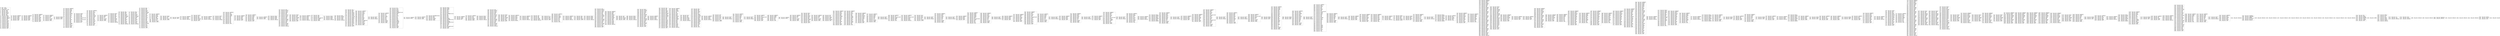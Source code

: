digraph "graph.cfg.gv" {
	subgraph global {
		node [fontname=Courier fontsize=30.0 rank=same shape=box]
		block_0 [label="0: %00 = #0x1\l2: %01 = #0x40\l4: MSTORE(%01, %00)\l5: [NO_SSA] DUP1\l6: [NO_SSA] PUSH1\l8: [NO_SSA] DUP2\l9: [NO_SSA] MSTORE\la: [NO_SSA] PUSH1\lc: [NO_SSA] ADD\ld: [NO_SSA] PUSH2\l10: [NO_SSA] PUSH1\l12: [NO_SSA] SWAP2\l13: [NO_SSA] CODECOPY\l14: [NO_SSA] SWAP1\l15: [NO_SSA] POP\l16: [NO_SSA] PUSH1\l18: [NO_SSA] PUSH1\l1a: [NO_SSA] DUP5\l1b: [NO_SSA] MLOAD\l1c: [NO_SSA] PUSH1\l1e: [NO_SSA] PUSH2\l21: [NO_SSA] SWAP2\l22: [NO_SSA] SWAP1\l23: [NO_SSA] PUSH2\l26: [NO_SSA] JUMP\l"]
		block_27 [label="27: [NO_SSA] JUMPDEST\l28: [NO_SSA] PUSH2\l2b: [NO_SSA] SWAP2\l2c: [NO_SSA] SWAP1\l2d: [NO_SSA] PUSH2\l30: [NO_SSA] JUMP\l"]
		block_31 [label="31: [NO_SSA] JUMPDEST\l32: [NO_SSA] PUSH2\l35: [NO_SSA] SWAP1\l36: [NO_SSA] PUSH1\l38: [NO_SSA] PUSH2\l3b: [NO_SSA] JUMP\l"]
		block_3c [label="3c: [NO_SSA] JUMPDEST\l3d: [NO_SSA] SWAP1\l3e: [NO_SSA] POP\l3f: [NO_SSA] PUSH1\l41: [NO_SSA] PUSH2\l44: [NO_SSA] DUP3\l45: [NO_SSA] PUSH1\l47: [NO_SSA] PUSH2\l4a: [NO_SSA] JUMP\l"]
		block_4b [label="4b: [NO_SSA] JUMPDEST\l4c: [NO_SSA] PUSH8\l55: [NO_SSA] DUP2\l56: [NO_SSA] GT\l57: [NO_SSA] ISZERO\l58: [NO_SSA] PUSH2\l5b: [NO_SSA] JUMPI\l"]
		block_5c [label="5c: [NO_SSA] PUSH2\l5f: [NO_SSA] PUSH2\l62: [NO_SSA] JUMP\l"]
		block_63 [label="63: [NO_SSA] JUMPDEST\l64: [NO_SSA] PUSH1\l66: [NO_SSA] MLOAD\l67: [NO_SSA] SWAP1\l68: [NO_SSA] DUP1\l69: [NO_SSA] DUP3\l6a: [NO_SSA] MSTORE\l6b: [NO_SSA] DUP1\l6c: [NO_SSA] PUSH1\l6e: [NO_SSA] ADD\l6f: [NO_SSA] PUSH1\l71: [NO_SSA] NOT\l72: [NO_SSA] AND\l73: [NO_SSA] PUSH1\l75: [NO_SSA] ADD\l76: [NO_SSA] DUP3\l77: [NO_SSA] ADD\l78: [NO_SSA] PUSH1\l7a: [NO_SSA] MSTORE\l7b: [NO_SSA] DUP1\l7c: [NO_SSA] ISZERO\l7d: [NO_SSA] PUSH2\l80: [NO_SSA] JUMPI\l"]
		block_81 [label="81: [NO_SSA] PUSH1\l83: [NO_SSA] DUP3\l84: [NO_SSA] ADD\l85: [NO_SSA] DUP2\l86: [NO_SSA] DUP1\l87: [NO_SSA] CALLDATASIZE\l88: [NO_SSA] DUP4\l89: [NO_SSA] CALLDATACOPY\l8a: [NO_SSA] ADD\l8b: [NO_SSA] SWAP1\l8c: [NO_SSA] POP\l"]
		block_8d [label="8d: [NO_SSA] JUMPDEST\l8e: [NO_SSA] POP\l8f: [NO_SSA] SWAP1\l90: [NO_SSA] POP\l91: [NO_SSA] DUP2\l92: [NO_SSA] DUP2\l93: [NO_SSA] MSTORE\l94: [NO_SSA] PUSH1\l96: [NO_SSA] DUP4\l97: [NO_SSA] ADD\l98: [NO_SSA] DUP6\l99: [NO_SSA] DUP7\l9a: [NO_SSA] MLOAD\l9b: [NO_SSA] DUP2\l9c: [NO_SSA] ADD\l9d: [NO_SSA] PUSH1\l9f: [NO_SSA] DUP5\la0: [NO_SSA] ADD\l"]
		block_a1 [label="a1: [NO_SSA] JUMPDEST\la2: [NO_SSA] DUP2\la3: [NO_SSA] DUP4\la4: [NO_SSA] LT\la5: [NO_SSA] ISZERO\la6: [NO_SSA] PUSH2\la9: [NO_SSA] JUMPI\l"]
		block_aa [label="aa: [NO_SSA] PUSH1\lac: [NO_SSA] DUP4\lad: [NO_SSA] ADD\lae: [NO_SSA] SWAP3\laf: [NO_SSA] POP\lb0: [NO_SSA] DUP3\lb1: [NO_SSA] MLOAD\lb2: [NO_SSA] PUSH1\lb4: [NO_SSA] DUP2\lb5: [NO_SSA] PUSH1\lb7: [NO_SSA] INVALID\l"]
		block_b8 [label="b8: [NO_SSA] AND\lb9: [NO_SSA] DUP6\lba: [NO_SSA] ADD\lbb: [NO_SSA] MLOAD\lbc: [NO_SSA] DUP3\lbd: [NO_SSA] MSTORE8\lbe: [NO_SSA] PUSH1\lc0: [NO_SSA] DUP3\lc1: [NO_SSA] ADD\lc2: [NO_SSA] SWAP2\lc3: [NO_SSA] POP\lc4: [NO_SSA] PUSH1\lc6: [NO_SSA] DUP2\lc7: [NO_SSA] PUSH1\lc9: [NO_SSA] INVALID\l"]
		block_ca [label="ca: [NO_SSA] AND\lcb: [NO_SSA] DUP6\lcc: [NO_SSA] ADD\lcd: [NO_SSA] MLOAD\lce: [NO_SSA] DUP3\lcf: [NO_SSA] MSTORE8\ld0: [NO_SSA] PUSH1\ld2: [NO_SSA] DUP3\ld3: [NO_SSA] ADD\ld4: [NO_SSA] SWAP2\ld5: [NO_SSA] POP\ld6: [NO_SSA] PUSH1\ld8: [NO_SSA] DUP2\ld9: [NO_SSA] PUSH1\ldb: [NO_SSA] INVALID\l"]
		block_dc [label="dc: [NO_SSA] AND\ldd: [NO_SSA] DUP6\lde: [NO_SSA] ADD\ldf: [NO_SSA] MLOAD\le0: [NO_SSA] DUP3\le1: [NO_SSA] MSTORE8\le2: [NO_SSA] PUSH1\le4: [NO_SSA] DUP3\le5: [NO_SSA] ADD\le6: [NO_SSA] SWAP2\le7: [NO_SSA] POP\le8: [NO_SSA] PUSH1\lea: [NO_SSA] DUP2\leb: [NO_SSA] AND\lec: [NO_SSA] DUP6\led: [NO_SSA] ADD\lee: [NO_SSA] MLOAD\lef: [NO_SSA] DUP3\lf0: [NO_SSA] MSTORE8\lf1: [NO_SSA] POP\lf2: [NO_SSA] PUSH1\lf4: [NO_SSA] ADD\lf5: [NO_SSA] PUSH2\lf8: [NO_SSA] JUMP\l"]
		block_f9 [label="f9: [NO_SSA] JUMPDEST\lfa: [NO_SSA] PUSH1\lfc: [NO_SSA] DUP10\lfd: [NO_SSA] MLOAD\lfe: [NO_SSA] MOD\lff: [NO_SSA] PUSH1\l101: [NO_SSA] DUP2\l102: [NO_SSA] EQ\l103: [NO_SSA] PUSH2\l106: [NO_SSA] JUMPI\l"]
		block_107 [label="107: [NO_SSA] PUSH1\l109: [NO_SSA] DUP2\l10a: [NO_SSA] EQ\l10b: [NO_SSA] PUSH2\l10e: [NO_SSA] JUMPI\l"]
		block_10f [label="10f: [NO_SSA] PUSH2\l112: [NO_SSA] JUMP\l"]
		block_113 [label="113: [NO_SSA] JUMPDEST\l114: [NO_SSA] PUSH2\l117: [NO_SSA] PUSH1\l119: [NO_SSA] INVALID\l"]
		block_11a [label="11a: [NO_SSA] PUSH1\l11c: [NO_SSA] NOT\l11d: [NO_SSA] DUP4\l11e: [NO_SSA] ADD\l11f: [NO_SSA] MSTORE\l120: [NO_SSA] PUSH2\l123: [NO_SSA] JUMP\l"]
		block_124 [label="124: [NO_SSA] JUMPDEST\l125: [NO_SSA] PUSH1\l127: [NO_SSA] PUSH1\l129: [NO_SSA] INVALID\l"]
		block_12a [label="12a: [NO_SSA] PUSH1\l12c: [NO_SSA] NOT\l12d: [NO_SSA] DUP4\l12e: [NO_SSA] ADD\l12f: [NO_SSA] MSTORE\l"]
		block_130 [label="130: [NO_SSA] JUMPDEST\l131: [NO_SSA] POP\l132: [NO_SSA] SWAP4\l133: [NO_SSA] SWAP9\l134: [NO_SSA] SWAP8\l135: [NO_SSA] POP\l136: [NO_SSA] POP\l137: [NO_SSA] POP\l138: [NO_SSA] POP\l139: [NO_SSA] POP\l13a: [NO_SSA] POP\l13b: [NO_SSA] POP\l13c: [NO_SSA] POP\l13d: [NO_SSA] JUMP\l"]
		block_13e [label="13e: [NO_SSA] JUMPDEST\l13f: [NO_SSA] PUSH2\l142: [NO_SSA] DUP4\l143: [NO_SSA] DUP4\l144: [NO_SSA] PUSH2\l147: [NO_SSA] JUMP\l"]
		block_148 [label="148: [NO_SSA] JUMPDEST\l149: [NO_SSA] PUSH2\l14c: [NO_SSA] PUSH1\l14e: [NO_SSA] DUP5\l14f: [NO_SSA] DUP5\l150: [NO_SSA] DUP5\l151: [NO_SSA] PUSH2\l154: [NO_SSA] JUMP\l"]
		block_155 [label="155: [NO_SSA] JUMPDEST\l156: [NO_SSA] PUSH2\l159: [NO_SSA] JUMPI\l"]
		block_15a [label="15a: [NO_SSA] PUSH1\l15c: [NO_SSA] MLOAD\l15d: [NO_SSA] PUSH3\l161: [NO_SSA] PUSH1\l163: [NO_SSA] INVALID\l"]
		block_164 [label="164: [NO_SSA] DUP2\l165: [NO_SSA] MSTORE\l166: [NO_SSA] PUSH1\l168: [NO_SSA] PUSH1\l16a: [NO_SSA] DUP3\l16b: [NO_SSA] ADD\l16c: [NO_SSA] MSTORE\l16d: [NO_SSA] PUSH1\l16f: [NO_SSA] PUSH1\l171: [NO_SSA] DUP3\l172: [NO_SSA] ADD\l173: [NO_SSA] MSTORE\l174: [NO_SSA] PUSH32\l195: [NO_SSA] PUSH1\l197: [NO_SSA] DUP3\l198: [NO_SSA] ADD\l199: [NO_SSA] MSTORE\l19a: [NO_SSA] PUSH18\l1ad: [NO_SSA] PUSH1\l1af: [NO_SSA] INVALID\l"]
		block_1b0 [label="1b0: [NO_SSA] PUSH1\l1b2: [NO_SSA] DUP3\l1b3: [NO_SSA] ADD\l1b4: [NO_SSA] MSTORE\l1b5: [NO_SSA] PUSH1\l1b7: [NO_SSA] ADD\l1b8: [NO_SSA] PUSH2\l1bb: [NO_SSA] JUMP\l"]
		block_1bc [label="1bc: [NO_SSA] JUMPDEST\l1bd: [NO_SSA] PUSH1\l1bf: [NO_SSA] PUSH1\l1c1: [NO_SSA] PUSH1\l1c3: [NO_SSA] PUSH1\l1c5: [NO_SSA] INVALID\l"]
		block_1c6 [label="1c6: [NO_SSA] SUB\l1c7: [NO_SSA] DUP5\l1c8: [NO_SSA] AND\l1c9: [NO_SSA] EXTCODESIZE\l1ca: [NO_SSA] ISZERO\l1cb: [NO_SSA] PUSH2\l1ce: [NO_SSA] JUMPI\l"]
		block_1cf [label="1cf: [NO_SSA] PUSH1\l1d1: [NO_SSA] MLOAD\l1d2: [NO_SSA] PUSH4\l1d7: [NO_SSA] PUSH1\l1d9: [NO_SSA] INVALID\l"]
		block_1da [label="1da: [NO_SSA] DUP2\l1db: [NO_SSA] MSTORE\l1dc: [NO_SSA] PUSH1\l1de: [NO_SSA] PUSH1\l1e0: [NO_SSA] PUSH1\l1e2: [NO_SSA] INVALID\l"]
		block_1e3 [label="1e3: [NO_SSA] SUB\l1e4: [NO_SSA] DUP6\l1e5: [NO_SSA] AND\l1e6: [NO_SSA] SWAP1\l1e7: [NO_SSA] PUSH4\l1ec: [NO_SSA] SWAP1\l1ed: [NO_SSA] PUSH2\l1f0: [NO_SSA] SWAP1\l1f1: [NO_SSA] CALLER\l1f2: [NO_SSA] SWAP1\l1f3: [NO_SSA] DUP10\l1f4: [NO_SSA] SWAP1\l1f5: [NO_SSA] DUP9\l1f6: [NO_SSA] SWAP1\l1f7: [NO_SSA] DUP9\l1f8: [NO_SSA] SWAP1\l1f9: [NO_SSA] PUSH1\l1fb: [NO_SSA] ADD\l1fc: [NO_SSA] PUSH2\l1ff: [NO_SSA] JUMP\l"]
		block_200 [label="200: [NO_SSA] JUMPDEST\l201: [NO_SSA] PUSH1\l203: [NO_SSA] PUSH1\l205: [NO_SSA] MLOAD\l206: [NO_SSA] DUP1\l207: [NO_SSA] DUP4\l208: [NO_SSA] SUB\l209: [NO_SSA] DUP2\l20a: [NO_SSA] PUSH1\l20c: [NO_SSA] DUP8\l20d: [NO_SSA] DUP1\l20e: [NO_SSA] EXTCODESIZE\l20f: [NO_SSA] ISZERO\l210: [NO_SSA] DUP1\l211: [NO_SSA] ISZERO\l212: [NO_SSA] PUSH2\l215: [NO_SSA] JUMPI\l"]
		block_216 [label="216: [NO_SSA] PUSH1\l218: [NO_SSA] DUP1\l219: [NO_SSA] REVERT\l"]
		block_21a [label="21a: [NO_SSA] JUMPDEST\l21b: [NO_SSA] POP\l21c: [NO_SSA] GAS\l21d: [NO_SSA] CALL\l21e: [NO_SSA] SWAP3\l21f: [NO_SSA] POP\l220: [NO_SSA] POP\l221: [NO_SSA] POP\l222: [NO_SSA] DUP1\l223: [NO_SSA] ISZERO\l224: [NO_SSA] PUSH2\l227: [NO_SSA] JUMPI\l"]
		block_228 [label="228: [NO_SSA] POP\l229: [NO_SSA] PUSH1\l22b: [NO_SSA] DUP1\l22c: [NO_SSA] MLOAD\l22d: [NO_SSA] PUSH1\l22f: [NO_SSA] RETURNDATASIZE\l230: [NO_SSA] SWAP1\l231: [NO_SSA] DUP2\l232: [NO_SSA] ADD\l233: [NO_SSA] PUSH1\l235: [NO_SSA] NOT\l236: [NO_SSA] AND\l237: [NO_SSA] DUP3\l238: [NO_SSA] ADD\l239: [NO_SSA] SWAP1\l23a: [NO_SSA] SWAP3\l23b: [NO_SSA] MSTORE\l23c: [NO_SSA] PUSH2\l23f: [NO_SSA] SWAP2\l240: [NO_SSA] DUP2\l241: [NO_SSA] ADD\l242: [NO_SSA] SWAP1\l243: [NO_SSA] PUSH2\l246: [NO_SSA] JUMP\l"]
		block_247 [label="247: [NO_SSA] JUMPDEST\l248: [NO_SSA] PUSH1\l"]
		block_24a [label="24a: [NO_SSA] JUMPDEST\l24b: [NO_SSA] PUSH2\l24e: [NO_SSA] JUMPI\l"]
		block_24f [label="24f: [NO_SSA] RETURNDATASIZE\l250: [NO_SSA] DUP1\l251: [NO_SSA] DUP1\l252: [NO_SSA] ISZERO\l253: [NO_SSA] PUSH2\l256: [NO_SSA] JUMPI\l"]
		block_257 [label="257: [NO_SSA] PUSH1\l259: [NO_SSA] MLOAD\l25a: [NO_SSA] SWAP2\l25b: [NO_SSA] POP\l25c: [NO_SSA] PUSH1\l25e: [NO_SSA] NOT\l25f: [NO_SSA] PUSH1\l261: [NO_SSA] RETURNDATASIZE\l262: [NO_SSA] ADD\l263: [NO_SSA] AND\l264: [NO_SSA] DUP3\l265: [NO_SSA] ADD\l266: [NO_SSA] PUSH1\l268: [NO_SSA] MSTORE\l269: [NO_SSA] RETURNDATASIZE\l26a: [NO_SSA] DUP3\l26b: [NO_SSA] MSTORE\l26c: [NO_SSA] RETURNDATASIZE\l26d: [NO_SSA] PUSH1\l26f: [NO_SSA] PUSH1\l271: [NO_SSA] DUP5\l272: [NO_SSA] ADD\l273: [NO_SSA] RETURNDATACOPY\l274: [NO_SSA] PUSH2\l277: [NO_SSA] JUMP\l"]
		block_278 [label="278: [NO_SSA] JUMPDEST\l279: [NO_SSA] PUSH1\l27b: [NO_SSA] SWAP2\l27c: [NO_SSA] POP\l"]
		block_27d [label="27d: [NO_SSA] JUMPDEST\l27e: [NO_SSA] POP\l27f: [NO_SSA] DUP1\l280: [NO_SSA] MLOAD\l281: [NO_SSA] PUSH2\l284: [NO_SSA] JUMPI\l"]
		block_285 [label="285: [NO_SSA] PUSH1\l287: [NO_SSA] MLOAD\l288: [NO_SSA] PUSH3\l28c: [NO_SSA] PUSH1\l28e: [NO_SSA] INVALID\l"]
		block_28f [label="28f: [NO_SSA] DUP2\l290: [NO_SSA] MSTORE\l291: [NO_SSA] PUSH1\l293: [NO_SSA] PUSH1\l295: [NO_SSA] DUP3\l296: [NO_SSA] ADD\l297: [NO_SSA] MSTORE\l298: [NO_SSA] PUSH1\l29a: [NO_SSA] PUSH1\l29c: [NO_SSA] DUP3\l29d: [NO_SSA] ADD\l29e: [NO_SSA] MSTORE\l29f: [NO_SSA] PUSH32\l2c0: [NO_SSA] PUSH1\l2c2: [NO_SSA] DUP3\l2c3: [NO_SSA] ADD\l2c4: [NO_SSA] MSTORE\l2c5: [NO_SSA] PUSH18\l2d8: [NO_SSA] PUSH1\l2da: [NO_SSA] INVALID\l"]
		block_2db [label="2db: [NO_SSA] PUSH1\l2dd: [NO_SSA] DUP3\l2de: [NO_SSA] ADD\l2df: [NO_SSA] MSTORE\l2e0: [NO_SSA] PUSH1\l2e2: [NO_SSA] ADD\l2e3: [NO_SSA] PUSH2\l2e6: [NO_SSA] JUMP\l"]
		block_2e7 [label="2e7: [NO_SSA] JUMPDEST\l2e8: [NO_SSA] DUP1\l2e9: [NO_SSA] MLOAD\l2ea: [NO_SSA] DUP2\l2eb: [NO_SSA] PUSH1\l2ed: [NO_SSA] ADD\l2ee: [NO_SSA] REVERT\l"]
		block_2ef [label="2ef: [NO_SSA] JUMPDEST\l2f0: [NO_SSA] PUSH1\l2f2: [NO_SSA] PUSH1\l2f4: [NO_SSA] PUSH1\l2f6: [NO_SSA] INVALID\l"]
		block_2f7 [label="2f7: [NO_SSA] SUB\l2f8: [NO_SSA] NOT\l2f9: [NO_SSA] AND\l2fa: [NO_SSA] PUSH4\l2ff: [NO_SSA] PUSH1\l301: [NO_SSA] INVALID\l"]
		block_302 [label="302: [NO_SSA] EQ\l303: [NO_SSA] SWAP1\l304: [NO_SSA] POP\l305: [NO_SSA] PUSH2\l308: [NO_SSA] JUMP\l"]
		block_309 [label="309: [NO_SSA] JUMPDEST\l30a: [NO_SSA] POP\l30b: [NO_SSA] PUSH1\l30d: [NO_SSA] SWAP5\l30e: [NO_SSA] SWAP4\l30f: [NO_SSA] POP\l310: [NO_SSA] POP\l311: [NO_SSA] POP\l312: [NO_SSA] POP\l313: [NO_SSA] JUMP\l"]
		block_314 [label="314: [NO_SSA] JUMPDEST\l315: [NO_SSA] PUSH1\l317: [NO_SSA] PUSH1\l319: [NO_SSA] PUSH1\l31b: [NO_SSA] INVALID\l"]
		block_31c [label="31c: [NO_SSA] SUB\l31d: [NO_SSA] DUP3\l31e: [NO_SSA] AND\l31f: [NO_SSA] PUSH2\l322: [NO_SSA] JUMPI\l"]
		block_323 [label="323: [NO_SSA] PUSH1\l325: [NO_SSA] MLOAD\l326: [NO_SSA] PUSH3\l32a: [NO_SSA] PUSH1\l32c: [NO_SSA] INVALID\l"]
		block_32d [label="32d: [NO_SSA] DUP2\l32e: [NO_SSA] MSTORE\l32f: [NO_SSA] PUSH1\l331: [NO_SSA] PUSH1\l333: [NO_SSA] DUP3\l334: [NO_SSA] ADD\l335: [NO_SSA] DUP2\l336: [NO_SSA] SWAP1\l337: [NO_SSA] MSTORE\l338: [NO_SSA] PUSH1\l33a: [NO_SSA] DUP3\l33b: [NO_SSA] ADD\l33c: [NO_SSA] MSTORE\l33d: [NO_SSA] PUSH32\l35e: [NO_SSA] PUSH1\l360: [NO_SSA] DUP3\l361: [NO_SSA] ADD\l362: [NO_SSA] MSTORE\l363: [NO_SSA] PUSH1\l365: [NO_SSA] ADD\l366: [NO_SSA] PUSH2\l369: [NO_SSA] JUMP\l"]
		block_36a [label="36a: [NO_SSA] JUMPDEST\l36b: [NO_SSA] PUSH1\l36d: [NO_SSA] DUP2\l36e: [NO_SSA] DUP2\l36f: [NO_SSA] MSTORE\l370: [NO_SSA] PUSH1\l372: [NO_SSA] PUSH1\l374: [NO_SSA] MSTORE\l375: [NO_SSA] PUSH1\l377: [NO_SSA] SWAP1\l378: [NO_SSA] SHA3\l379: [NO_SSA] SLOAD\l37a: [NO_SSA] PUSH1\l37c: [NO_SSA] PUSH1\l37e: [NO_SSA] PUSH1\l380: [NO_SSA] INVALID\l"]
		block_381 [label="381: [NO_SSA] SUB\l382: [NO_SSA] AND\l383: [NO_SSA] ISZERO\l384: [NO_SSA] PUSH2\l387: [NO_SSA] JUMPI\l"]
		block_388 [label="388: [NO_SSA] PUSH1\l38a: [NO_SSA] MLOAD\l38b: [NO_SSA] PUSH3\l38f: [NO_SSA] PUSH1\l391: [NO_SSA] INVALID\l"]
		block_392 [label="392: [NO_SSA] DUP2\l393: [NO_SSA] MSTORE\l394: [NO_SSA] PUSH1\l396: [NO_SSA] PUSH1\l398: [NO_SSA] DUP3\l399: [NO_SSA] ADD\l39a: [NO_SSA] MSTORE\l39b: [NO_SSA] PUSH1\l39d: [NO_SSA] PUSH1\l39f: [NO_SSA] DUP3\l3a0: [NO_SSA] ADD\l3a1: [NO_SSA] MSTORE\l3a2: [NO_SSA] PUSH32\l3c3: [NO_SSA] PUSH1\l3c5: [NO_SSA] DUP3\l3c6: [NO_SSA] ADD\l3c7: [NO_SSA] MSTORE\l3c8: [NO_SSA] PUSH1\l3ca: [NO_SSA] ADD\l3cb: [NO_SSA] PUSH2\l3ce: [NO_SSA] JUMP\l"]
		block_3cf [label="3cf: [NO_SSA] JUMPDEST\l3d0: [NO_SSA] PUSH1\l3d2: [NO_SSA] PUSH1\l3d4: [NO_SSA] PUSH1\l3d6: [NO_SSA] INVALID\l"]
		block_3d7 [label="3d7: [NO_SSA] SUB\l3d8: [NO_SSA] DUP3\l3d9: [NO_SSA] AND\l3da: [NO_SSA] PUSH1\l3dc: [NO_SSA] SWAP1\l3dd: [NO_SSA] DUP2\l3de: [NO_SSA] MSTORE\l3df: [NO_SSA] PUSH1\l3e1: [NO_SSA] PUSH1\l3e3: [NO_SSA] MSTORE\l3e4: [NO_SSA] PUSH1\l3e6: [NO_SSA] DUP2\l3e7: [NO_SSA] SHA3\l3e8: [NO_SSA] DUP1\l3e9: [NO_SSA] SLOAD\l3ea: [NO_SSA] PUSH1\l3ec: [NO_SSA] SWAP3\l3ed: [NO_SSA] SWAP1\l3ee: [NO_SSA] PUSH2\l3f1: [NO_SSA] SWAP1\l3f2: [NO_SSA] DUP5\l3f3: [NO_SSA] SWAP1\l3f4: [NO_SSA] PUSH2\l3f7: [NO_SSA] JUMP\l"]
		block_3f8 [label="3f8: [NO_SSA] JUMPDEST\l3f9: [NO_SSA] SWAP1\l3fa: [NO_SSA] SWAP2\l3fb: [NO_SSA] SSTORE\l3fc: [NO_SSA] POP\l3fd: [NO_SSA] POP\l3fe: [NO_SSA] PUSH1\l400: [NO_SSA] DUP2\l401: [NO_SSA] DUP2\l402: [NO_SSA] MSTORE\l403: [NO_SSA] PUSH1\l405: [NO_SSA] PUSH1\l407: [NO_SSA] MSTORE\l408: [NO_SSA] PUSH1\l40a: [NO_SSA] DUP1\l40b: [NO_SSA] DUP3\l40c: [NO_SSA] SHA3\l40d: [NO_SSA] DUP1\l40e: [NO_SSA] SLOAD\l40f: [NO_SSA] PUSH1\l411: [NO_SSA] PUSH1\l413: [NO_SSA] PUSH1\l415: [NO_SSA] INVALID\l"]
		block_416 [label="416: [NO_SSA] SUB\l417: [NO_SSA] NOT\l418: [NO_SSA] AND\l419: [NO_SSA] PUSH1\l41b: [NO_SSA] PUSH1\l41d: [NO_SSA] PUSH1\l41f: [NO_SSA] INVALID\l"]
		block_420 [label="420: [NO_SSA] SUB\l421: [NO_SSA] DUP7\l422: [NO_SSA] AND\l423: [NO_SSA] SWAP1\l424: [NO_SSA] DUP2\l425: [NO_SSA] OR\l426: [NO_SSA] SWAP1\l427: [NO_SSA] SWAP2\l428: [NO_SSA] SSTORE\l429: [NO_SSA] SWAP1\l42a: [NO_SSA] MLOAD\l42b: [NO_SSA] DUP4\l42c: [NO_SSA] SWAP3\l42d: [NO_SSA] SWAP1\l42e: [NO_SSA] PUSH32\l44f: [NO_SSA] SWAP1\l450: [NO_SSA] DUP3\l451: [NO_SSA] SWAP1\l452: [NO_SSA] LOG4\l453: [NO_SSA] POP\l454: [NO_SSA] POP\l455: [NO_SSA] JUMP\l"]
		block_456 [label="456: [NO_SSA] JUMPDEST\l457: [NO_SSA] PUSH1\l459: [NO_SSA] PUSH1\l45b: [NO_SSA] PUSH1\l45d: [NO_SSA] INVALID\l"]
		block_45e [label="45e: [NO_SSA] SUB\l45f: [NO_SSA] NOT\l460: [NO_SSA] DUP2\l461: [NO_SSA] AND\l462: [NO_SSA] DUP2\l463: [NO_SSA] EQ\l464: [NO_SSA] PUSH2\l467: [NO_SSA] JUMPI\l"]
		block_468 [label="468: [NO_SSA] PUSH1\l46a: [NO_SSA] DUP1\l46b: [NO_SSA] REVERT\l"]
		block_46c [label="46c: [NO_SSA] JUMPDEST\l46d: [NO_SSA] PUSH1\l46f: [NO_SSA] PUSH1\l471: [NO_SSA] DUP3\l472: [NO_SSA] DUP5\l473: [NO_SSA] SUB\l474: [NO_SSA] SLT\l475: [NO_SSA] ISZERO\l476: [NO_SSA] PUSH2\l479: [NO_SSA] JUMPI\l"]
		block_47a [label="47a: [NO_SSA] PUSH1\l47c: [NO_SSA] DUP1\l47d: [NO_SSA] REVERT\l"]
		block_47e [label="47e: [NO_SSA] JUMPDEST\l47f: [NO_SSA] DUP2\l480: [NO_SSA] CALLDATALOAD\l481: [NO_SSA] PUSH2\l484: [NO_SSA] DUP2\l485: [NO_SSA] PUSH2\l488: [NO_SSA] JUMP\l"]
		block_489 [label="489: [NO_SSA] JUMPDEST\l48a: [NO_SSA] SWAP4\l48b: [NO_SSA] SWAP3\l48c: [NO_SSA] POP\l48d: [NO_SSA] POP\l48e: [NO_SSA] POP\l48f: [NO_SSA] JUMP\l"]
		block_490 [label="490: [NO_SSA] JUMPDEST\l491: [NO_SSA] PUSH1\l"]
		block_493 [label="493: [NO_SSA] JUMPDEST\l494: [NO_SSA] DUP4\l495: [NO_SSA] DUP2\l496: [NO_SSA] LT\l497: [NO_SSA] ISZERO\l498: [NO_SSA] PUSH2\l49b: [NO_SSA] JUMPI\l"]
		block_49c [label="49c: [NO_SSA] DUP2\l49d: [NO_SSA] DUP2\l49e: [NO_SSA] ADD\l49f: [NO_SSA] MLOAD\l4a0: [NO_SSA] DUP4\l4a1: [NO_SSA] DUP3\l4a2: [NO_SSA] ADD\l4a3: [NO_SSA] MSTORE\l4a4: [NO_SSA] PUSH1\l4a6: [NO_SSA] ADD\l4a7: [NO_SSA] PUSH2\l4aa: [NO_SSA] JUMP\l"]
		block_4ab [label="4ab: [NO_SSA] JUMPDEST\l4ac: [NO_SSA] DUP4\l4ad: [NO_SSA] DUP2\l4ae: [NO_SSA] GT\l4af: [NO_SSA] ISZERO\l4b0: [NO_SSA] PUSH2\l4b3: [NO_SSA] JUMPI\l"]
		block_4b4 [label="4b4: [NO_SSA] POP\l4b5: [NO_SSA] POP\l4b6: [NO_SSA] PUSH1\l4b8: [NO_SSA] SWAP2\l4b9: [NO_SSA] ADD\l4ba: [NO_SSA] MSTORE\l4bb: [NO_SSA] JUMP\l"]
		block_4bc [label="4bc: [NO_SSA] JUMPDEST\l4bd: [NO_SSA] PUSH1\l4bf: [NO_SSA] DUP2\l4c0: [NO_SSA] MLOAD\l4c1: [NO_SSA] DUP1\l4c2: [NO_SSA] DUP5\l4c3: [NO_SSA] MSTORE\l4c4: [NO_SSA] PUSH2\l4c7: [NO_SSA] DUP2\l4c8: [NO_SSA] PUSH1\l4ca: [NO_SSA] DUP7\l4cb: [NO_SSA] ADD\l4cc: [NO_SSA] PUSH1\l4ce: [NO_SSA] DUP7\l4cf: [NO_SSA] ADD\l4d0: [NO_SSA] PUSH2\l4d3: [NO_SSA] JUMP\l"]
		block_4d4 [label="4d4: [NO_SSA] JUMPDEST\l4d5: [NO_SSA] PUSH1\l4d7: [NO_SSA] ADD\l4d8: [NO_SSA] PUSH1\l4da: [NO_SSA] NOT\l4db: [NO_SSA] AND\l4dc: [NO_SSA] SWAP3\l4dd: [NO_SSA] SWAP1\l4de: [NO_SSA] SWAP3\l4df: [NO_SSA] ADD\l4e0: [NO_SSA] PUSH1\l4e2: [NO_SSA] ADD\l4e3: [NO_SSA] SWAP3\l4e4: [NO_SSA] SWAP2\l4e5: [NO_SSA] POP\l4e6: [NO_SSA] POP\l4e7: [NO_SSA] JUMP\l"]
		block_4e8 [label="4e8: [NO_SSA] JUMPDEST\l4e9: [NO_SSA] PUSH1\l4eb: [NO_SSA] DUP2\l4ec: [NO_SSA] MSTORE\l4ed: [NO_SSA] PUSH1\l4ef: [NO_SSA] PUSH2\l4f2: [NO_SSA] PUSH1\l4f4: [NO_SSA] DUP4\l4f5: [NO_SSA] ADD\l4f6: [NO_SSA] DUP5\l4f7: [NO_SSA] PUSH2\l4fa: [NO_SSA] JUMP\l"]
		block_4fb [label="4fb: [NO_SSA] JUMPDEST\l4fc: [NO_SSA] PUSH1\l4fe: [NO_SSA] PUSH1\l500: [NO_SSA] DUP3\l501: [NO_SSA] DUP5\l502: [NO_SSA] SUB\l503: [NO_SSA] SLT\l504: [NO_SSA] ISZERO\l505: [NO_SSA] PUSH2\l508: [NO_SSA] JUMPI\l"]
		block_509 [label="509: [NO_SSA] PUSH1\l50b: [NO_SSA] DUP1\l50c: [NO_SSA] REVERT\l"]
		block_50d [label="50d: [NO_SSA] JUMPDEST\l50e: [NO_SSA] POP\l50f: [NO_SSA] CALLDATALOAD\l510: [NO_SSA] SWAP2\l511: [NO_SSA] SWAP1\l512: [NO_SSA] POP\l513: [NO_SSA] JUMP\l"]
		block_514 [label="514: [NO_SSA] JUMPDEST\l515: [NO_SSA] DUP1\l516: [NO_SSA] CALLDATALOAD\l517: [NO_SSA] PUSH1\l519: [NO_SSA] PUSH1\l51b: [NO_SSA] PUSH1\l51d: [NO_SSA] INVALID\l"]
		block_51e [label="51e: [NO_SSA] SUB\l51f: [NO_SSA] DUP2\l520: [NO_SSA] AND\l521: [NO_SSA] DUP2\l522: [NO_SSA] EQ\l523: [NO_SSA] PUSH2\l526: [NO_SSA] JUMPI\l"]
		block_527 [label="527: [NO_SSA] PUSH1\l529: [NO_SSA] DUP1\l52a: [NO_SSA] REVERT\l"]
		block_52b [label="52b: [NO_SSA] JUMPDEST\l52c: [NO_SSA] PUSH1\l52e: [NO_SSA] DUP1\l52f: [NO_SSA] PUSH1\l531: [NO_SSA] DUP4\l532: [NO_SSA] DUP6\l533: [NO_SSA] SUB\l534: [NO_SSA] SLT\l535: [NO_SSA] ISZERO\l536: [NO_SSA] PUSH2\l539: [NO_SSA] JUMPI\l"]
		block_53a [label="53a: [NO_SSA] PUSH1\l53c: [NO_SSA] DUP1\l53d: [NO_SSA] REVERT\l"]
		block_53e [label="53e: [NO_SSA] JUMPDEST\l53f: [NO_SSA] PUSH2\l542: [NO_SSA] DUP4\l543: [NO_SSA] PUSH2\l546: [NO_SSA] JUMP\l"]
		block_547 [label="547: [NO_SSA] JUMPDEST\l548: [NO_SSA] SWAP5\l549: [NO_SSA] PUSH1\l54b: [NO_SSA] SWAP4\l54c: [NO_SSA] SWAP1\l54d: [NO_SSA] SWAP4\l54e: [NO_SSA] ADD\l54f: [NO_SSA] CALLDATALOAD\l550: [NO_SSA] SWAP4\l551: [NO_SSA] POP\l552: [NO_SSA] POP\l553: [NO_SSA] POP\l554: [NO_SSA] JUMP\l"]
		block_555 [label="555: [NO_SSA] JUMPDEST\l556: [NO_SSA] PUSH1\l558: [NO_SSA] DUP1\l559: [NO_SSA] PUSH1\l55b: [NO_SSA] PUSH1\l55d: [NO_SSA] DUP5\l55e: [NO_SSA] DUP7\l55f: [NO_SSA] SUB\l560: [NO_SSA] SLT\l561: [NO_SSA] ISZERO\l562: [NO_SSA] PUSH2\l565: [NO_SSA] JUMPI\l"]
		block_566 [label="566: [NO_SSA] PUSH1\l568: [NO_SSA] DUP1\l569: [NO_SSA] REVERT\l"]
		block_56a [label="56a: [NO_SSA] JUMPDEST\l56b: [NO_SSA] PUSH2\l56e: [NO_SSA] DUP5\l56f: [NO_SSA] PUSH2\l572: [NO_SSA] JUMP\l"]
		block_573 [label="573: [NO_SSA] JUMPDEST\l574: [NO_SSA] SWAP3\l575: [NO_SSA] POP\l576: [NO_SSA] PUSH2\l579: [NO_SSA] PUSH1\l57b: [NO_SSA] DUP6\l57c: [NO_SSA] ADD\l57d: [NO_SSA] PUSH2\l580: [NO_SSA] JUMP\l"]
		block_581 [label="581: [NO_SSA] JUMPDEST\l582: [NO_SSA] SWAP2\l583: [NO_SSA] POP\l584: [NO_SSA] PUSH1\l586: [NO_SSA] DUP5\l587: [NO_SSA] ADD\l588: [NO_SSA] CALLDATALOAD\l589: [NO_SSA] SWAP1\l58a: [NO_SSA] POP\l58b: [NO_SSA] SWAP3\l58c: [NO_SSA] POP\l58d: [NO_SSA] SWAP3\l58e: [NO_SSA] POP\l58f: [NO_SSA] SWAP3\l590: [NO_SSA] JUMP\l"]
		block_591 [label="591: [NO_SSA] JUMPDEST\l592: [NO_SSA] PUSH1\l594: [NO_SSA] PUSH1\l596: [NO_SSA] DUP3\l597: [NO_SSA] DUP5\l598: [NO_SSA] SUB\l599: [NO_SSA] SLT\l59a: [NO_SSA] ISZERO\l59b: [NO_SSA] PUSH2\l59e: [NO_SSA] JUMPI\l"]
		block_59f [label="59f: [NO_SSA] PUSH1\l5a1: [NO_SSA] DUP1\l5a2: [NO_SSA] REVERT\l"]
		block_5a3 [label="5a3: [NO_SSA] JUMPDEST\l5a4: [NO_SSA] PUSH2\l5a7: [NO_SSA] DUP3\l5a8: [NO_SSA] PUSH2\l5ab: [NO_SSA] JUMP\l"]
		block_5ac [label="5ac: [NO_SSA] JUMPDEST\l5ad: [NO_SSA] PUSH1\l5af: [NO_SSA] DUP1\l5b0: [NO_SSA] PUSH1\l5b2: [NO_SSA] DUP4\l5b3: [NO_SSA] DUP6\l5b4: [NO_SSA] SUB\l5b5: [NO_SSA] SLT\l5b6: [NO_SSA] ISZERO\l5b7: [NO_SSA] PUSH2\l5ba: [NO_SSA] JUMPI\l"]
		block_5bb [label="5bb: [NO_SSA] PUSH1\l5bd: [NO_SSA] DUP1\l5be: [NO_SSA] REVERT\l"]
		block_5bf [label="5bf: [NO_SSA] JUMPDEST\l5c0: [NO_SSA] PUSH2\l5c3: [NO_SSA] DUP4\l5c4: [NO_SSA] PUSH2\l5c7: [NO_SSA] JUMP\l"]
		block_5c8 [label="5c8: [NO_SSA] JUMPDEST\l5c9: [NO_SSA] SWAP2\l5ca: [NO_SSA] POP\l5cb: [NO_SSA] PUSH1\l5cd: [NO_SSA] DUP4\l5ce: [NO_SSA] ADD\l5cf: [NO_SSA] CALLDATALOAD\l5d0: [NO_SSA] DUP1\l5d1: [NO_SSA] ISZERO\l5d2: [NO_SSA] ISZERO\l5d3: [NO_SSA] DUP2\l5d4: [NO_SSA] EQ\l5d5: [NO_SSA] PUSH2\l5d8: [NO_SSA] JUMPI\l"]
		block_5d9 [label="5d9: [NO_SSA] PUSH1\l5db: [NO_SSA] DUP1\l5dc: [NO_SSA] REVERT\l"]
		block_5dd [label="5dd: [NO_SSA] JUMPDEST\l5de: [NO_SSA] DUP1\l5df: [NO_SSA] SWAP2\l5e0: [NO_SSA] POP\l5e1: [NO_SSA] POP\l5e2: [NO_SSA] SWAP3\l5e3: [NO_SSA] POP\l5e4: [NO_SSA] SWAP3\l5e5: [NO_SSA] SWAP1\l5e6: [NO_SSA] POP\l5e7: [NO_SSA] JUMP\l"]
		block_5e8 [label="5e8: [NO_SSA] JUMPDEST\l5e9: [NO_SSA] PUSH4\l5ee: [NO_SSA] PUSH1\l5f0: [NO_SSA] INVALID\l"]
		block_5f1 [label="5f1: [NO_SSA] PUSH1\l5f3: [NO_SSA] MSTORE\l5f4: [NO_SSA] PUSH1\l5f6: [NO_SSA] PUSH1\l5f8: [NO_SSA] MSTORE\l5f9: [NO_SSA] PUSH1\l5fb: [NO_SSA] PUSH1\l5fd: [NO_SSA] REVERT\l"]
		block_5fe [label="5fe: [NO_SSA] JUMPDEST\l5ff: [NO_SSA] PUSH1\l601: [NO_SSA] DUP1\l602: [NO_SSA] PUSH1\l604: [NO_SSA] DUP1\l605: [NO_SSA] PUSH1\l607: [NO_SSA] DUP6\l608: [NO_SSA] DUP8\l609: [NO_SSA] SUB\l60a: [NO_SSA] SLT\l60b: [NO_SSA] ISZERO\l60c: [NO_SSA] PUSH2\l60f: [NO_SSA] JUMPI\l"]
		block_610 [label="610: [NO_SSA] PUSH1\l612: [NO_SSA] DUP1\l613: [NO_SSA] REVERT\l"]
		block_614 [label="614: [NO_SSA] JUMPDEST\l615: [NO_SSA] PUSH2\l618: [NO_SSA] DUP6\l619: [NO_SSA] PUSH2\l61c: [NO_SSA] JUMP\l"]
		block_61d [label="61d: [NO_SSA] JUMPDEST\l61e: [NO_SSA] SWAP4\l61f: [NO_SSA] POP\l620: [NO_SSA] PUSH2\l623: [NO_SSA] PUSH1\l625: [NO_SSA] DUP7\l626: [NO_SSA] ADD\l627: [NO_SSA] PUSH2\l62a: [NO_SSA] JUMP\l"]
		block_62b [label="62b: [NO_SSA] JUMPDEST\l62c: [NO_SSA] SWAP3\l62d: [NO_SSA] POP\l62e: [NO_SSA] PUSH1\l630: [NO_SSA] DUP6\l631: [NO_SSA] ADD\l632: [NO_SSA] CALLDATALOAD\l633: [NO_SSA] SWAP2\l634: [NO_SSA] POP\l635: [NO_SSA] PUSH1\l637: [NO_SSA] DUP6\l638: [NO_SSA] ADD\l639: [NO_SSA] CALLDATALOAD\l63a: [NO_SSA] PUSH8\l643: [NO_SSA] DUP1\l644: [NO_SSA] DUP3\l645: [NO_SSA] GT\l646: [NO_SSA] ISZERO\l647: [NO_SSA] PUSH2\l64a: [NO_SSA] JUMPI\l"]
		block_64b [label="64b: [NO_SSA] PUSH1\l64d: [NO_SSA] DUP1\l64e: [NO_SSA] REVERT\l"]
		block_64f [label="64f: [NO_SSA] JUMPDEST\l650: [NO_SSA] DUP2\l651: [NO_SSA] DUP8\l652: [NO_SSA] ADD\l653: [NO_SSA] SWAP2\l654: [NO_SSA] POP\l655: [NO_SSA] DUP8\l656: [NO_SSA] PUSH1\l658: [NO_SSA] DUP4\l659: [NO_SSA] ADD\l65a: [NO_SSA] SLT\l65b: [NO_SSA] PUSH2\l65e: [NO_SSA] JUMPI\l"]
		block_65f [label="65f: [NO_SSA] PUSH1\l661: [NO_SSA] DUP1\l662: [NO_SSA] REVERT\l"]
		block_663 [label="663: [NO_SSA] JUMPDEST\l664: [NO_SSA] DUP2\l665: [NO_SSA] CALLDATALOAD\l666: [NO_SSA] DUP2\l667: [NO_SSA] DUP2\l668: [NO_SSA] GT\l669: [NO_SSA] ISZERO\l66a: [NO_SSA] PUSH2\l66d: [NO_SSA] JUMPI\l"]
		block_66e [label="66e: [NO_SSA] PUSH2\l671: [NO_SSA] PUSH2\l674: [NO_SSA] JUMP\l"]
		block_675 [label="675: [NO_SSA] JUMPDEST\l676: [NO_SSA] PUSH1\l678: [NO_SSA] MLOAD\l679: [NO_SSA] PUSH1\l67b: [NO_SSA] DUP3\l67c: [NO_SSA] ADD\l67d: [NO_SSA] PUSH1\l67f: [NO_SSA] NOT\l680: [NO_SSA] SWAP1\l681: [NO_SSA] DUP2\l682: [NO_SSA] AND\l683: [NO_SSA] PUSH1\l685: [NO_SSA] ADD\l686: [NO_SSA] AND\l687: [NO_SSA] DUP2\l688: [NO_SSA] ADD\l689: [NO_SSA] SWAP1\l68a: [NO_SSA] DUP4\l68b: [NO_SSA] DUP3\l68c: [NO_SSA] GT\l68d: [NO_SSA] DUP2\l68e: [NO_SSA] DUP4\l68f: [NO_SSA] LT\l690: [NO_SSA] OR\l691: [NO_SSA] ISZERO\l692: [NO_SSA] PUSH2\l695: [NO_SSA] JUMPI\l"]
		block_696 [label="696: [NO_SSA] PUSH2\l699: [NO_SSA] PUSH2\l69c: [NO_SSA] JUMP\l"]
		block_69d [label="69d: [NO_SSA] JUMPDEST\l69e: [NO_SSA] DUP2\l69f: [NO_SSA] PUSH1\l6a1: [NO_SSA] MSTORE\l6a2: [NO_SSA] DUP3\l6a3: [NO_SSA] DUP2\l6a4: [NO_SSA] MSTORE\l6a5: [NO_SSA] DUP11\l6a6: [NO_SSA] PUSH1\l6a8: [NO_SSA] DUP5\l6a9: [NO_SSA] DUP8\l6aa: [NO_SSA] ADD\l6ab: [NO_SSA] ADD\l6ac: [NO_SSA] GT\l6ad: [NO_SSA] ISZERO\l6ae: [NO_SSA] PUSH2\l6b1: [NO_SSA] JUMPI\l"]
		block_6b2 [label="6b2: [NO_SSA] PUSH1\l6b4: [NO_SSA] DUP1\l6b5: [NO_SSA] REVERT\l"]
		block_6b6 [label="6b6: [NO_SSA] JUMPDEST\l6b7: [NO_SSA] DUP3\l6b8: [NO_SSA] PUSH1\l6ba: [NO_SSA] DUP7\l6bb: [NO_SSA] ADD\l6bc: [NO_SSA] PUSH1\l6be: [NO_SSA] DUP4\l6bf: [NO_SSA] ADD\l6c0: [NO_SSA] CALLDATACOPY\l6c1: [NO_SSA] PUSH1\l6c3: [NO_SSA] PUSH1\l6c5: [NO_SSA] DUP5\l6c6: [NO_SSA] DUP4\l6c7: [NO_SSA] ADD\l6c8: [NO_SSA] ADD\l6c9: [NO_SSA] MSTORE\l6ca: [NO_SSA] DUP1\l6cb: [NO_SSA] SWAP6\l6cc: [NO_SSA] POP\l6cd: [NO_SSA] POP\l6ce: [NO_SSA] POP\l6cf: [NO_SSA] POP\l6d0: [NO_SSA] POP\l6d1: [NO_SSA] POP\l6d2: [NO_SSA] SWAP3\l6d3: [NO_SSA] SWAP6\l6d4: [NO_SSA] SWAP2\l6d5: [NO_SSA] SWAP5\l6d6: [NO_SSA] POP\l6d7: [NO_SSA] SWAP3\l6d8: [NO_SSA] POP\l6d9: [NO_SSA] JUMP\l"]
		block_6da [label="6da: [NO_SSA] JUMPDEST\l6db: [NO_SSA] PUSH1\l6dd: [NO_SSA] DUP1\l6de: [NO_SSA] PUSH1\l6e0: [NO_SSA] DUP4\l6e1: [NO_SSA] DUP6\l6e2: [NO_SSA] SUB\l6e3: [NO_SSA] SLT\l6e4: [NO_SSA] ISZERO\l6e5: [NO_SSA] PUSH2\l6e8: [NO_SSA] JUMPI\l"]
		block_6e9 [label="6e9: [NO_SSA] PUSH1\l6eb: [NO_SSA] DUP1\l6ec: [NO_SSA] REVERT\l"]
		block_6ed [label="6ed: [NO_SSA] JUMPDEST\l6ee: [NO_SSA] PUSH2\l6f1: [NO_SSA] DUP4\l6f2: [NO_SSA] PUSH2\l6f5: [NO_SSA] JUMP\l"]
		block_6f6 [label="6f6: [NO_SSA] JUMPDEST\l6f7: [NO_SSA] SWAP2\l6f8: [NO_SSA] POP\l6f9: [NO_SSA] PUSH2\l6fc: [NO_SSA] PUSH1\l6fe: [NO_SSA] DUP5\l6ff: [NO_SSA] ADD\l700: [NO_SSA] PUSH2\l703: [NO_SSA] JUMP\l"]
		block_704 [label="704: [NO_SSA] JUMPDEST\l705: [NO_SSA] SWAP1\l706: [NO_SSA] POP\l707: [NO_SSA] SWAP3\l708: [NO_SSA] POP\l709: [NO_SSA] SWAP3\l70a: [NO_SSA] SWAP1\l70b: [NO_SSA] POP\l70c: [NO_SSA] JUMP\l"]
		block_70d [label="70d: [NO_SSA] JUMPDEST\l70e: [NO_SSA] PUSH1\l710: [NO_SSA] DUP2\l711: [NO_SSA] DUP2\l712: [NO_SSA] INVALID\l"]
		block_713 [label="713: [NO_SSA] SWAP1\l714: [NO_SSA] DUP3\l715: [NO_SSA] AND\l716: [NO_SSA] DUP1\l717: [NO_SSA] PUSH2\l71a: [NO_SSA] JUMPI\l"]
		block_71b [label="71b: [NO_SSA] PUSH1\l71d: [NO_SSA] DUP3\l71e: [NO_SSA] AND\l71f: [NO_SSA] SWAP2\l720: [NO_SSA] POP\l"]
		block_721 [label="721: [NO_SSA] JUMPDEST\l722: [NO_SSA] PUSH1\l724: [NO_SSA] DUP3\l725: [NO_SSA] LT\l726: [NO_SSA] DUP2\l727: [NO_SSA] EQ\l728: [NO_SSA] ISZERO\l729: [NO_SSA] PUSH2\l72c: [NO_SSA] JUMPI\l"]
		block_72d [label="72d: [NO_SSA] PUSH4\l732: [NO_SSA] PUSH1\l734: [NO_SSA] INVALID\l"]
		block_735 [label="735: [NO_SSA] PUSH1\l737: [NO_SSA] MSTORE\l738: [NO_SSA] PUSH1\l73a: [NO_SSA] PUSH1\l73c: [NO_SSA] MSTORE\l73d: [NO_SSA] PUSH1\l73f: [NO_SSA] PUSH1\l741: [NO_SSA] REVERT\l"]
		block_742 [label="742: [NO_SSA] JUMPDEST\l743: [NO_SSA] POP\l744: [NO_SSA] SWAP2\l745: [NO_SSA] SWAP1\l746: [NO_SSA] POP\l747: [NO_SSA] JUMP\l"]
		block_748 [label="748: [NO_SSA] JUMPDEST\l749: [NO_SSA] PUSH1\l74b: [NO_SSA] DUP2\l74c: [NO_SSA] MLOAD\l74d: [NO_SSA] PUSH2\l750: [NO_SSA] DUP2\l751: [NO_SSA] DUP6\l752: [NO_SSA] PUSH1\l754: [NO_SSA] DUP7\l755: [NO_SSA] ADD\l756: [NO_SSA] PUSH2\l759: [NO_SSA] JUMP\l"]
		block_75a [label="75a: [NO_SSA] JUMPDEST\l75b: [NO_SSA] SWAP3\l75c: [NO_SSA] SWAP1\l75d: [NO_SSA] SWAP3\l75e: [NO_SSA] ADD\l75f: [NO_SSA] SWAP3\l760: [NO_SSA] SWAP2\l761: [NO_SSA] POP\l762: [NO_SSA] POP\l763: [NO_SSA] JUMP\l"]
		block_764 [label="764: [NO_SSA] JUMPDEST\l765: [NO_SSA] PUSH32\l786: [NO_SSA] DUP2\l787: [NO_SSA] MSTORE\l788: [NO_SSA] PUSH32\l7a9: [NO_SSA] PUSH1\l7ab: [NO_SSA] DUP3\l7ac: [NO_SSA] ADD\l7ad: [NO_SSA] MSTORE\l7ae: [NO_SSA] PUSH32\l7cf: [NO_SSA] PUSH1\l7d1: [NO_SSA] DUP3\l7d2: [NO_SSA] ADD\l7d3: [NO_SSA] MSTORE\l7d4: [NO_SSA] PUSH32\l7f5: [NO_SSA] PUSH1\l7f7: [NO_SSA] DUP3\l7f8: [NO_SSA] ADD\l7f9: [NO_SSA] MSTORE\l7fa: [NO_SSA] PUSH32\l81b: [NO_SSA] PUSH1\l81d: [NO_SSA] DUP3\l81e: [NO_SSA] ADD\l81f: [NO_SSA] MSTORE\l820: [NO_SSA] PUSH32\l841: [NO_SSA] PUSH1\l843: [NO_SSA] DUP3\l844: [NO_SSA] ADD\l845: [NO_SSA] MSTORE\l846: [NO_SSA] PUSH32\l867: [NO_SSA] PUSH1\l869: [NO_SSA] DUP3\l86a: [NO_SSA] ADD\l86b: [NO_SSA] MSTORE\l86c: [NO_SSA] PUSH32\l88d: [NO_SSA] PUSH1\l88f: [NO_SSA] DUP3\l890: [NO_SSA] ADD\l891: [NO_SSA] MSTORE\l892: [NO_SSA] PUSH4\l897: [NO_SSA] PUSH1\l899: [NO_SSA] INVALID\l"]
		block_89a [label="89a: [NO_SSA] PUSH1\l89c: [NO_SSA] DUP3\l89d: [NO_SSA] ADD\l89e: [NO_SSA] MSTORE\l89f: [NO_SSA] PUSH32\l8c0: [NO_SSA] PUSH1\l8c2: [NO_SSA] DUP3\l8c3: [NO_SSA] ADD\l8c4: [NO_SSA] MSTORE\l8c5: [NO_SSA] PUSH32\l8e6: [NO_SSA] PUSH1\l8e8: [NO_SSA] DUP3\l8e9: [NO_SSA] ADD\l8ea: [NO_SSA] MSTORE\l8eb: [NO_SSA] PUSH1\l8ed: [NO_SSA] PUSH2\l8f0: [NO_SSA] PUSH2\l8f3: [NO_SSA] PUSH2\l8f6: [NO_SSA] PUSH2\l8f9: [NO_SSA] PUSH2\l8fc: [NO_SSA] PUSH2\l8ff: [NO_SSA] PUSH2\l902: [NO_SSA] DUP9\l903: [NO_SSA] ADD\l904: [NO_SSA] DUP12\l905: [NO_SSA] PUSH2\l908: [NO_SSA] JUMP\l"]
		block_909 [label="909: [NO_SSA] JUMPDEST\l90a: [NO_SSA] PUSH32\l92b: [NO_SSA] DUP2\l92c: [NO_SSA] MSTORE\l92d: [NO_SSA] PUSH1\l92f: [NO_SSA] ADD\l930: [NO_SSA] SWAP1\l931: [NO_SSA] JUMP\l"]
		block_932 [label="932: [NO_SSA] JUMPDEST\l933: [NO_SSA] DUP9\l934: [NO_SSA] PUSH2\l937: [NO_SSA] JUMP\l"]
		block_938 [label="938: [NO_SSA] JUMPDEST\l939: [NO_SSA] DUP7\l93a: [NO_SSA] PUSH2\l93d: [NO_SSA] JUMP\l"]
		block_93e [label="93e: [NO_SSA] JUMPDEST\l93f: [NO_SSA] PUSH32\l960: [NO_SSA] DUP2\l961: [NO_SSA] MSTORE\l962: [NO_SSA] PUSH32\l983: [NO_SSA] PUSH1\l985: [NO_SSA] DUP3\l986: [NO_SSA] ADD\l987: [NO_SSA] MSTORE\l988: [NO_SSA] PUSH32\l9a9: [NO_SSA] PUSH1\l9ab: [NO_SSA] DUP3\l9ac: [NO_SSA] ADD\l9ad: [NO_SSA] MSTORE\l9ae: [NO_SSA] PUSH32\l9cf: [NO_SSA] PUSH1\l9d1: [NO_SSA] DUP3\l9d2: [NO_SSA] ADD\l9d3: [NO_SSA] MSTORE\l9d4: [NO_SSA] PUSH1\l9d6: [NO_SSA] ADD\l9d7: [NO_SSA] SWAP1\l9d8: [NO_SSA] JUMP\l"]
		block_9d9 [label="9d9: [NO_SSA] JUMPDEST\l9da: [NO_SSA] PUSH32\l9fb: [NO_SSA] DUP2\l9fc: [NO_SSA] MSTORE\l9fd: [NO_SSA] PUSH1\l9ff: [NO_SSA] ADD\la00: [NO_SSA] SWAP1\la01: [NO_SSA] JUMP\l"]
		block_a02 [label="a02: [NO_SSA] JUMPDEST\la03: [NO_SSA] SWAP6\la04: [NO_SSA] SWAP5\la05: [NO_SSA] POP\la06: [NO_SSA] POP\la07: [NO_SSA] POP\la08: [NO_SSA] POP\la09: [NO_SSA] POP\la0a: [NO_SSA] JUMP\l"]
		block_a0b [label="a0b: [NO_SSA] JUMPDEST\la0c: [NO_SSA] PUSH32\la2d: [NO_SSA] DUP2\la2e: [NO_SSA] MSTORE\la2f: [NO_SSA] PUSH1\la31: [NO_SSA] DUP3\la32: [NO_SSA] MLOAD\la33: [NO_SSA] PUSH2\la36: [NO_SSA] DUP2\la37: [NO_SSA] PUSH1\la39: [NO_SSA] DUP6\la3a: [NO_SSA] ADD\la3b: [NO_SSA] PUSH1\la3d: [NO_SSA] DUP8\la3e: [NO_SSA] ADD\la3f: [NO_SSA] PUSH2\la42: [NO_SSA] JUMP\l"]
		block_a43 [label="a43: [NO_SSA] JUMPDEST\la44: [NO_SSA] SWAP2\la45: [NO_SSA] SWAP1\la46: [NO_SSA] SWAP2\la47: [NO_SSA] ADD\la48: [NO_SSA] PUSH1\la4a: [NO_SSA] ADD\la4b: [NO_SSA] SWAP3\la4c: [NO_SSA] SWAP2\la4d: [NO_SSA] POP\la4e: [NO_SSA] POP\la4f: [NO_SSA] JUMP\l"]
		block_a50 [label="a50: [NO_SSA] JUMPDEST\la51: [NO_SSA] PUSH32\la72: [NO_SSA] DUP2\la73: [NO_SSA] MSTORE\la74: [NO_SSA] PUSH1\la76: [NO_SSA] DUP3\la77: [NO_SSA] MLOAD\la78: [NO_SSA] PUSH2\la7b: [NO_SSA] DUP2\la7c: [NO_SSA] PUSH1\la7e: [NO_SSA] DUP6\la7f: [NO_SSA] ADD\la80: [NO_SSA] PUSH1\la82: [NO_SSA] DUP8\la83: [NO_SSA] ADD\la84: [NO_SSA] PUSH2\la87: [NO_SSA] JUMP\l"]
		block_a88 [label="a88: [NO_SSA] JUMPDEST\la89: [NO_SSA] SWAP2\la8a: [NO_SSA] SWAP1\la8b: [NO_SSA] SWAP2\la8c: [NO_SSA] ADD\la8d: [NO_SSA] PUSH1\la8f: [NO_SSA] ADD\la90: [NO_SSA] SWAP3\la91: [NO_SSA] SWAP2\la92: [NO_SSA] POP\la93: [NO_SSA] POP\la94: [NO_SSA] JUMP\l"]
		block_a95 [label="a95: [NO_SSA] JUMPDEST\la96: [NO_SSA] PUSH32\lab7: [NO_SSA] DUP2\lab8: [NO_SSA] MSTORE\lab9: [NO_SSA] PUSH1\labb: [NO_SSA] DUP5\labc: [NO_SSA] MLOAD\labd: [NO_SSA] PUSH2\lac0: [NO_SSA] DUP2\lac1: [NO_SSA] PUSH1\lac3: [NO_SSA] DUP6\lac4: [NO_SSA] ADD\lac5: [NO_SSA] PUSH1\lac7: [NO_SSA] DUP10\lac8: [NO_SSA] ADD\lac9: [NO_SSA] PUSH2\lacc: [NO_SSA] JUMP\l"]
		block_acd [label="acd: [NO_SSA] JUMPDEST\lace: [NO_SSA] PUSH32\laef: [NO_SSA] PUSH1\laf1: [NO_SSA] SWAP2\laf2: [NO_SSA] DUP5\laf3: [NO_SSA] ADD\laf4: [NO_SSA] SWAP2\laf5: [NO_SSA] DUP3\laf6: [NO_SSA] ADD\laf7: [NO_SSA] MSTORE\laf8: [NO_SSA] DUP5\laf9: [NO_SSA] MLOAD\lafa: [NO_SSA] PUSH2\lafd: [NO_SSA] DUP2\lafe: [NO_SSA] PUSH1\lb00: [NO_SSA] DUP5\lb01: [NO_SSA] ADD\lb02: [NO_SSA] PUSH1\lb04: [NO_SSA] DUP10\lb05: [NO_SSA] ADD\lb06: [NO_SSA] PUSH2\lb09: [NO_SSA] JUMP\l"]
		block_b0a [label="b0a: [NO_SSA] JUMPDEST\lb0b: [NO_SSA] PUSH32\lb2c: [NO_SSA] PUSH1\lb2e: [NO_SSA] SWAP3\lb2f: [NO_SSA] SWAP1\lb30: [NO_SSA] SWAP2\lb31: [NO_SSA] ADD\lb32: [NO_SSA] SWAP2\lb33: [NO_SSA] DUP3\lb34: [NO_SSA] ADD\lb35: [NO_SSA] MSTORE\lb36: [NO_SSA] PUSH32\lb57: [NO_SSA] PUSH1\lb59: [NO_SSA] DUP3\lb5a: [NO_SSA] ADD\lb5b: [NO_SSA] MSTORE\lb5c: [NO_SSA] PUSH32\lb7d: [NO_SSA] PUSH1\lb7f: [NO_SSA] DUP3\lb80: [NO_SSA] ADD\lb81: [NO_SSA] MSTORE\lb82: [NO_SSA] PUSH32\lba3: [NO_SSA] PUSH1\lba5: [NO_SSA] DUP3\lba6: [NO_SSA] ADD\lba7: [NO_SSA] MSTORE\lba8: [NO_SSA] DUP4\lba9: [NO_SSA] MLOAD\lbaa: [NO_SSA] PUSH2\lbad: [NO_SSA] DUP2\lbae: [NO_SSA] PUSH1\lbb0: [NO_SSA] DUP5\lbb1: [NO_SSA] ADD\lbb2: [NO_SSA] PUSH1\lbb4: [NO_SSA] DUP9\lbb5: [NO_SSA] ADD\lbb6: [NO_SSA] PUSH2\lbb9: [NO_SSA] JUMP\l"]
		block_bba [label="bba: [NO_SSA] JUMPDEST\lbbb: [NO_SSA] PUSH2\lbbe: [NO_SSA] PUSH1\lbc0: [NO_SSA] INVALID\l"]
		block_bc1 [label="bc1: [NO_SSA] PUSH1\lbc3: [NO_SSA] SWAP3\lbc4: [NO_SSA] SWAP1\lbc5: [NO_SSA] SWAP2\lbc6: [NO_SSA] ADD\lbc7: [NO_SSA] SWAP2\lbc8: [NO_SSA] DUP3\lbc9: [NO_SSA] ADD\lbca: [NO_SSA] MSTORE\lbcb: [NO_SSA] PUSH1\lbcd: [NO_SSA] ADD\lbce: [NO_SSA] SWAP6\lbcf: [NO_SSA] SWAP5\lbd0: [NO_SSA] POP\lbd1: [NO_SSA] POP\lbd2: [NO_SSA] POP\lbd3: [NO_SSA] POP\lbd4: [NO_SSA] POP\lbd5: [NO_SSA] JUMP\l"]
		block_bd6 [label="bd6: [NO_SSA] JUMPDEST\lbd7: [NO_SSA] PUSH32\lbf8: [NO_SSA] DUP2\lbf9: [NO_SSA] MSTORE\lbfa: [NO_SSA] PUSH1\lbfc: [NO_SSA] DUP3\lbfd: [NO_SSA] MLOAD\lbfe: [NO_SSA] PUSH2\lc01: [NO_SSA] DUP2\lc02: [NO_SSA] PUSH1\lc04: [NO_SSA] DUP6\lc05: [NO_SSA] ADD\lc06: [NO_SSA] PUSH1\lc08: [NO_SSA] DUP8\lc09: [NO_SSA] ADD\lc0a: [NO_SSA] PUSH2\lc0d: [NO_SSA] JUMP\l"]
		block_c0e [label="c0e: [NO_SSA] JUMPDEST\lc0f: [NO_SSA] SWAP2\lc10: [NO_SSA] SWAP1\lc11: [NO_SSA] SWAP2\lc12: [NO_SSA] ADD\lc13: [NO_SSA] PUSH1\lc15: [NO_SSA] ADD\lc16: [NO_SSA] SWAP3\lc17: [NO_SSA] SWAP2\lc18: [NO_SSA] POP\lc19: [NO_SSA] POP\lc1a: [NO_SSA] JUMP\l"]
		block_c1b [label="c1b: [NO_SSA] JUMPDEST\lc1c: [NO_SSA] PUSH4\lc21: [NO_SSA] PUSH1\lc23: [NO_SSA] INVALID\l"]
		block_c24 [label="c24: [NO_SSA] PUSH1\lc26: [NO_SSA] MSTORE\lc27: [NO_SSA] PUSH1\lc29: [NO_SSA] PUSH1\lc2b: [NO_SSA] MSTORE\lc2c: [NO_SSA] PUSH1\lc2e: [NO_SSA] PUSH1\lc30: [NO_SSA] REVERT\l"]
		block_c31 [label="c31: [NO_SSA] JUMPDEST\lc32: [NO_SSA] PUSH1\lc34: [NO_SSA] DUP3\lc35: [NO_SSA] DUP3\lc36: [NO_SSA] LT\lc37: [NO_SSA] ISZERO\lc38: [NO_SSA] PUSH2\lc3b: [NO_SSA] JUMPI\l"]
		block_c3c [label="c3c: [NO_SSA] PUSH2\lc3f: [NO_SSA] PUSH2\lc42: [NO_SSA] JUMP\l"]
		block_c43 [label="c43: [NO_SSA] JUMPDEST\lc44: [NO_SSA] POP\lc45: [NO_SSA] SUB\lc46: [NO_SSA] SWAP1\lc47: [NO_SSA] JUMP\l"]
		block_c48 [label="c48: [NO_SSA] JUMPDEST\lc49: [NO_SSA] PUSH1\lc4b: [NO_SSA] DUP3\lc4c: [NO_SSA] NOT\lc4d: [NO_SSA] DUP3\lc4e: [NO_SSA] GT\lc4f: [NO_SSA] ISZERO\lc50: [NO_SSA] PUSH2\lc53: [NO_SSA] JUMPI\l"]
		block_c54 [label="c54: [NO_SSA] PUSH2\lc57: [NO_SSA] PUSH2\lc5a: [NO_SSA] JUMP\l"]
		block_c5b [label="c5b: [NO_SSA] JUMPDEST\lc5c: [NO_SSA] POP\lc5d: [NO_SSA] ADD\lc5e: [NO_SSA] SWAP1\lc5f: [NO_SSA] JUMP\l"]
		block_c60 [label="c60: [NO_SSA] JUMPDEST\lc61: [NO_SSA] PUSH4\lc66: [NO_SSA] PUSH1\lc68: [NO_SSA] INVALID\l"]
		block_c69 [label="c69: [NO_SSA] PUSH1\lc6b: [NO_SSA] MSTORE\lc6c: [NO_SSA] PUSH1\lc6e: [NO_SSA] PUSH1\lc70: [NO_SSA] MSTORE\lc71: [NO_SSA] PUSH1\lc73: [NO_SSA] PUSH1\lc75: [NO_SSA] REVERT\l"]
		block_c76 [label="c76: [NO_SSA] JUMPDEST\lc77: [NO_SSA] PUSH1\lc79: [NO_SSA] DUP3\lc7a: [NO_SSA] PUSH2\lc7d: [NO_SSA] JUMPI\l"]
		block_c7e [label="c7e: [NO_SSA] PUSH2\lc81: [NO_SSA] PUSH2\lc84: [NO_SSA] JUMP\l"]
		block_c85 [label="c85: [NO_SSA] JUMPDEST\lc86: [NO_SSA] POP\lc87: [NO_SSA] DIV\lc88: [NO_SSA] SWAP1\lc89: [NO_SSA] JUMP\l"]
		block_c8a [label="c8a: [NO_SSA] JUMPDEST\lc8b: [NO_SSA] PUSH1\lc8d: [NO_SSA] DUP3\lc8e: [NO_SSA] PUSH2\lc91: [NO_SSA] JUMPI\l"]
		block_c92 [label="c92: [NO_SSA] PUSH2\lc95: [NO_SSA] PUSH2\lc98: [NO_SSA] JUMP\l"]
		block_c99 [label="c99: [NO_SSA] JUMPDEST\lc9a: [NO_SSA] POP\lc9b: [NO_SSA] MOD\lc9c: [NO_SSA] SWAP1\lc9d: [NO_SSA] JUMP\l"]
		block_c9e [label="c9e: [NO_SSA] JUMPDEST\lc9f: [NO_SSA] PUSH1\lca1: [NO_SSA] DUP4\lca2: [NO_SSA] MLOAD\lca3: [NO_SSA] PUSH2\lca6: [NO_SSA] DUP2\lca7: [NO_SSA] DUP5\lca8: [NO_SSA] PUSH1\lcaa: [NO_SSA] DUP9\lcab: [NO_SSA] ADD\lcac: [NO_SSA] PUSH2\lcaf: [NO_SSA] JUMP\l"]
		block_cb0 [label="cb0: [NO_SSA] JUMPDEST\lcb1: [NO_SSA] PUSH1\lcb3: [NO_SSA] PUSH1\lcb5: [NO_SSA] INVALID\l"]
		block_cb6 [label="cb6: [NO_SSA] SWAP1\lcb7: [NO_SSA] DUP4\lcb8: [NO_SSA] ADD\lcb9: [NO_SSA] SWAP1\lcba: [NO_SSA] DUP2\lcbb: [NO_SSA] MSTORE\lcbc: [NO_SSA] DUP4\lcbd: [NO_SSA] MLOAD\lcbe: [NO_SSA] PUSH2\lcc1: [NO_SSA] DUP2\lcc2: [NO_SSA] PUSH1\lcc4: [NO_SSA] DUP5\lcc5: [NO_SSA] ADD\lcc6: [NO_SSA] PUSH1\lcc8: [NO_SSA] DUP9\lcc9: [NO_SSA] ADD\lcca: [NO_SSA] PUSH2\lccd: [NO_SSA] JUMP\l"]
		block_cce [label="cce: [NO_SSA] JUMPDEST\lccf: [NO_SSA] ADD\lcd0: [NO_SSA] PUSH1\lcd2: [NO_SSA] ADD\lcd3: [NO_SSA] SWAP5\lcd4: [NO_SSA] SWAP4\lcd5: [NO_SSA] POP\lcd6: [NO_SSA] POP\lcd7: [NO_SSA] POP\lcd8: [NO_SSA] POP\lcd9: [NO_SSA] JUMP\l"]
		block_cda [label="cda: [NO_SSA] JUMPDEST\lcdb: [NO_SSA] PUSH32\lcfc: [NO_SSA] DUP2\lcfd: [NO_SSA] MSTORE\lcfe: [NO_SSA] PUSH32\ld1f: [NO_SSA] PUSH1\ld21: [NO_SSA] DUP3\ld22: [NO_SSA] ADD\ld23: [NO_SSA] MSTORE\ld24: [NO_SSA] PUSH32\ld45: [NO_SSA] PUSH1\ld47: [NO_SSA] DUP3\ld48: [NO_SSA] ADD\ld49: [NO_SSA] MSTORE\ld4a: [NO_SSA] PUSH32\ld6b: [NO_SSA] PUSH1\ld6d: [NO_SSA] DUP3\ld6e: [NO_SSA] ADD\ld6f: [NO_SSA] MSTORE\ld70: [NO_SSA] PUSH32\ld91: [NO_SSA] PUSH1\ld93: [NO_SSA] DUP3\ld94: [NO_SSA] ADD\ld95: [NO_SSA] MSTORE\ld96: [NO_SSA] PUSH32\ldb7: [NO_SSA] PUSH1\ldb9: [NO_SSA] DUP3\ldba: [NO_SSA] ADD\ldbb: [NO_SSA] MSTORE\ldbc: [NO_SSA] PUSH32\lddd: [NO_SSA] PUSH1\lddf: [NO_SSA] DUP3\lde0: [NO_SSA] ADD\lde1: [NO_SSA] MSTORE\lde2: [NO_SSA] PUSH32\le03: [NO_SSA] PUSH1\le05: [NO_SSA] DUP3\le06: [NO_SSA] ADD\le07: [NO_SSA] MSTORE\le08: [NO_SSA] PUSH3\le0c: [NO_SSA] PUSH1\le0e: [NO_SSA] INVALID\l"]
		block_e0f [label="e0f: [NO_SSA] PUSH1\le11: [NO_SSA] DUP3\le12: [NO_SSA] ADD\le13: [NO_SSA] MSTORE\le14: [NO_SSA] PUSH32\le35: [NO_SSA] PUSH1\le37: [NO_SSA] DUP3\le38: [NO_SSA] ADD\le39: [NO_SSA] MSTORE\le3a: [NO_SSA] PUSH32\le5b: [NO_SSA] PUSH1\le5d: [NO_SSA] DUP3\le5e: [NO_SSA] ADD\le5f: [NO_SSA] MSTORE\le60: [NO_SSA] PUSH2\le63: [NO_SSA] PUSH1\le65: [NO_SSA] INVALID\l"]
		block_e66 [label="e66: [NO_SSA] PUSH2\le69: [NO_SSA] DUP3\le6a: [NO_SSA] ADD\le6b: [NO_SSA] MSTORE\le6c: [NO_SSA] PUSH32\le8d: [NO_SSA] PUSH2\le90: [NO_SSA] DUP3\le91: [NO_SSA] ADD\le92: [NO_SSA] MSTORE\le93: [NO_SSA] PUSH32\leb4: [NO_SSA] PUSH2\leb7: [NO_SSA] DUP3\leb8: [NO_SSA] ADD\leb9: [NO_SSA] MSTORE\leba: [NO_SSA] PUSH1\lebc: [NO_SSA] PUSH1\lebe: [NO_SSA] INVALID\l"]
		block_ebf [label="ebf: [NO_SSA] PUSH2\lec2: [NO_SSA] DUP3\lec3: [NO_SSA] ADD\lec4: [NO_SSA] MSTORE\lec5: [NO_SSA] PUSH1\lec7: [NO_SSA] PUSH2\leca: [NO_SSA] PUSH2\lecd: [NO_SSA] PUSH2\led0: [NO_SSA] PUSH2\led3: [NO_SSA] PUSH2\led6: [NO_SSA] PUSH2\led9: [NO_SSA] PUSH2\ledc: [NO_SSA] PUSH2\ledf: [NO_SSA] PUSH2\lee2: [NO_SSA] DUP11\lee3: [NO_SSA] ADD\lee4: [NO_SSA] PUSH32\lf05: [NO_SSA] DUP2\lf06: [NO_SSA] MSTORE\lf07: [NO_SSA] PUSH32\lf28: [NO_SSA] PUSH1\lf2a: [NO_SSA] DUP3\lf2b: [NO_SSA] ADD\lf2c: [NO_SSA] MSTORE\lf2d: [NO_SSA] PUSH1\lf2f: [NO_SSA] PUSH1\lf31: [NO_SSA] INVALID\l"]
		block_f32 [label="f32: [NO_SSA] PUSH1\lf34: [NO_SSA] DUP3\lf35: [NO_SSA] ADD\lf36: [NO_SSA] MSTORE\lf37: [NO_SSA] PUSH1\lf39: [NO_SSA] ADD\lf3a: [NO_SSA] SWAP1\lf3b: [NO_SSA] JUMP\l"]
		block_f3c [label="f3c: [NO_SSA] JUMPDEST\lf3d: [NO_SSA] PUSH32\lf5e: [NO_SSA] DUP2\lf5f: [NO_SSA] MSTORE\lf60: [NO_SSA] PUSH32\lf81: [NO_SSA] PUSH1\lf83: [NO_SSA] DUP3\lf84: [NO_SSA] ADD\lf85: [NO_SSA] MSTORE\lf86: [NO_SSA] PUSH1\lf88: [NO_SSA] PUSH1\lf8a: [NO_SSA] INVALID\l"]
		block_f8b [label="f8b: [NO_SSA] PUSH1\lf8d: [NO_SSA] DUP3\lf8e: [NO_SSA] ADD\lf8f: [NO_SSA] MSTORE\lf90: [NO_SSA] PUSH1\lf92: [NO_SSA] ADD\lf93: [NO_SSA] SWAP1\lf94: [NO_SSA] JUMP\l"]
		block_f95 [label="f95: [NO_SSA] JUMPDEST\lf96: [NO_SSA] PUSH32\lfb7: [NO_SSA] DUP2\lfb8: [NO_SSA] MSTORE\lfb9: [NO_SSA] PUSH32\lfda: [NO_SSA] PUSH1\lfdc: [NO_SSA] DUP3\lfdd: [NO_SSA] ADD\lfde: [NO_SSA] MSTORE\lfdf: [NO_SSA] PUSH1\lfe1: [NO_SSA] PUSH1\lfe3: [NO_SSA] INVALID\l"]
		block_fe4 [label="fe4: [NO_SSA] PUSH1\lfe6: [NO_SSA] DUP3\lfe7: [NO_SSA] ADD\lfe8: [NO_SSA] MSTORE\lfe9: [NO_SSA] PUSH1\lfeb: [NO_SSA] ADD\lfec: [NO_SSA] SWAP1\lfed: [NO_SSA] JUMP\l"]
		block_fee [label="fee: [NO_SSA] JUMPDEST\lfef: [NO_SSA] PUSH32\l1010: [NO_SSA] DUP2\l1011: [NO_SSA] MSTORE\l1012: [NO_SSA] PUSH32\l1033: [NO_SSA] PUSH1\l1035: [NO_SSA] DUP3\l1036: [NO_SSA] ADD\l1037: [NO_SSA] MSTORE\l1038: [NO_SSA] PUSH1\l103a: [NO_SSA] ADD\l103b: [NO_SSA] SWAP1\l103c: [NO_SSA] JUMP\l"]
		block_103d [label="103d: [NO_SSA] JUMPDEST\l103e: [NO_SSA] PUSH32\l105f: [NO_SSA] DUP2\l1060: [NO_SSA] MSTORE\l1061: [NO_SSA] PUSH32\l1082: [NO_SSA] PUSH1\l1084: [NO_SSA] DUP3\l1085: [NO_SSA] ADD\l1086: [NO_SSA] MSTORE\l1087: [NO_SSA] PUSH1\l1089: [NO_SSA] ADD\l108a: [NO_SSA] SWAP1\l108b: [NO_SSA] JUMP\l"]
		block_108c [label="108c: [NO_SSA] JUMPDEST\l108d: [NO_SSA] PUSH32\l10ae: [NO_SSA] DUP2\l10af: [NO_SSA] MSTORE\l10b0: [NO_SSA] PUSH32\l10d1: [NO_SSA] PUSH1\l10d3: [NO_SSA] DUP3\l10d4: [NO_SSA] ADD\l10d5: [NO_SSA] MSTORE\l10d6: [NO_SSA] PUSH1\l10d8: [NO_SSA] ADD\l10d9: [NO_SSA] SWAP1\l10da: [NO_SSA] JUMP\l"]
		block_10db [label="10db: [NO_SSA] JUMPDEST\l10dc: [NO_SSA] PUSH32\l10fd: [NO_SSA] DUP2\l10fe: [NO_SSA] MSTORE\l10ff: [NO_SSA] PUSH32\l1120: [NO_SSA] PUSH1\l1122: [NO_SSA] DUP3\l1123: [NO_SSA] ADD\l1124: [NO_SSA] MSTORE\l1125: [NO_SSA] PUSH1\l1127: [NO_SSA] ADD\l1128: [NO_SSA] SWAP1\l1129: [NO_SSA] JUMP\l"]
		block_112a [label="112a: [NO_SSA] JUMPDEST\l112b: [NO_SSA] PUSH32\l114c: [NO_SSA] DUP2\l114d: [NO_SSA] MSTORE\l114e: [NO_SSA] PUSH32\l116f: [NO_SSA] PUSH1\l1171: [NO_SSA] DUP3\l1172: [NO_SSA] ADD\l1173: [NO_SSA] MSTORE\l1174: [NO_SSA] PUSH3\l1178: [NO_SSA] PUSH1\l117a: [NO_SSA] INVALID\l"]
		block_117b [label="117b: [NO_SSA] PUSH1\l117d: [NO_SSA] DUP3\l117e: [NO_SSA] ADD\l117f: [NO_SSA] MSTORE\l1180: [NO_SSA] PUSH1\l1182: [NO_SSA] ADD\l1183: [NO_SSA] SWAP1\l1184: [NO_SSA] JUMP\l"]
		block_1185 [label="1185: [NO_SSA] JUMPDEST\l1186: [NO_SSA] PUSH1\l1188: [NO_SSA] PUSH1\l118a: [NO_SSA] NOT\l118b: [NO_SSA] DUP3\l118c: [NO_SSA] EQ\l118d: [NO_SSA] ISZERO\l118e: [NO_SSA] PUSH2\l1191: [NO_SSA] JUMPI\l"]
		block_1192 [label="1192: [NO_SSA] PUSH2\l1195: [NO_SSA] PUSH2\l1198: [NO_SSA] JUMP\l"]
		block_1199 [label="1199: [NO_SSA] JUMPDEST\l119a: [NO_SSA] POP\l119b: [NO_SSA] PUSH1\l119d: [NO_SSA] ADD\l119e: [NO_SSA] SWAP1\l119f: [NO_SSA] JUMP\l"]
		block_11a0 [label="11a0: [NO_SSA] JUMPDEST\l11a1: [NO_SSA] PUSH4\l11a6: [NO_SSA] PUSH1\l11a8: [NO_SSA] INVALID\l"]
		block_11a9 [label="11a9: [NO_SSA] PUSH1\l11ab: [NO_SSA] MSTORE\l11ac: [NO_SSA] PUSH1\l11ae: [NO_SSA] PUSH1\l11b0: [NO_SSA] MSTORE\l11b1: [NO_SSA] PUSH1\l11b3: [NO_SSA] PUSH1\l11b5: [NO_SSA] REVERT\l"]
		block_11b6 [label="11b6: [NO_SSA] JUMPDEST\l11b7: [NO_SSA] PUSH1\l11b9: [NO_SSA] DUP2\l11ba: [NO_SSA] PUSH1\l11bc: [NO_SSA] NOT\l11bd: [NO_SSA] DIV\l11be: [NO_SSA] DUP4\l11bf: [NO_SSA] GT\l11c0: [NO_SSA] DUP3\l11c1: [NO_SSA] ISZERO\l11c2: [NO_SSA] ISZERO\l11c3: [NO_SSA] AND\l11c4: [NO_SSA] ISZERO\l11c5: [NO_SSA] PUSH2\l11c8: [NO_SSA] JUMPI\l"]
		block_11c9 [label="11c9: [NO_SSA] PUSH2\l11cc: [NO_SSA] PUSH2\l11cf: [NO_SSA] JUMP\l"]
		block_11d0 [label="11d0: [NO_SSA] JUMPDEST\l11d1: [NO_SSA] POP\l11d2: [NO_SSA] MUL\l11d3: [NO_SSA] SWAP1\l11d4: [NO_SSA] JUMP\l"]
		block_11d5 [label="11d5: [NO_SSA] JUMPDEST\l11d6: [NO_SSA] PUSH1\l11d8: [NO_SSA] PUSH1\l11da: [NO_SSA] PUSH1\l11dc: [NO_SSA] PUSH1\l11de: [NO_SSA] INVALID\l"]
		block_11df [label="11df: [NO_SSA] SUB\l11e0: [NO_SSA] DUP1\l11e1: [NO_SSA] DUP8\l11e2: [NO_SSA] AND\l11e3: [NO_SSA] DUP4\l11e4: [NO_SSA] MSTORE\l11e5: [NO_SSA] DUP1\l11e6: [NO_SSA] DUP7\l11e7: [NO_SSA] AND\l11e8: [NO_SSA] PUSH1\l11ea: [NO_SSA] DUP5\l11eb: [NO_SSA] ADD\l11ec: [NO_SSA] MSTORE\l11ed: [NO_SSA] POP\l11ee: [NO_SSA] DUP4\l11ef: [NO_SSA] PUSH1\l11f1: [NO_SSA] DUP4\l11f2: [NO_SSA] ADD\l11f3: [NO_SSA] MSTORE\l11f4: [NO_SSA] PUSH1\l11f6: [NO_SSA] PUSH1\l11f8: [NO_SSA] DUP4\l11f9: [NO_SSA] ADD\l11fa: [NO_SSA] MSTORE\l11fb: [NO_SSA] PUSH2\l11fe: [NO_SSA] PUSH1\l1200: [NO_SSA] DUP4\l1201: [NO_SSA] ADD\l1202: [NO_SSA] DUP5\l1203: [NO_SSA] PUSH2\l1206: [NO_SSA] JUMP\l"]
		block_1207 [label="1207: [NO_SSA] JUMPDEST\l1208: [NO_SSA] SWAP7\l1209: [NO_SSA] SWAP6\l120a: [NO_SSA] POP\l120b: [NO_SSA] POP\l120c: [NO_SSA] POP\l120d: [NO_SSA] POP\l120e: [NO_SSA] POP\l120f: [NO_SSA] POP\l1210: [NO_SSA] JUMP\l"]
		block_1211 [label="1211: [NO_SSA] JUMPDEST\l1212: [NO_SSA] PUSH1\l1214: [NO_SSA] PUSH1\l1216: [NO_SSA] DUP3\l1217: [NO_SSA] DUP5\l1218: [NO_SSA] SUB\l1219: [NO_SSA] SLT\l121a: [NO_SSA] ISZERO\l121b: [NO_SSA] PUSH2\l121e: [NO_SSA] JUMPI\l"]
		block_121f [label="121f: [NO_SSA] PUSH1\l1221: [NO_SSA] DUP1\l1222: [NO_SSA] REVERT\l"]
		block_1223 [label="1223: [NO_SSA] JUMPDEST\l1224: [NO_SSA] DUP2\l1225: [NO_SSA] MLOAD\l1226: [NO_SSA] PUSH2\l1229: [NO_SSA] DUP2\l122a: [NO_SSA] PUSH2\l122d: [NO_SSA] JUMP\l"]
		block_122e [label="122e: [NO_SSA] INVALID\l"]
		block_122f [label="122f: [NO_SSA] COINBASE\l1230: [NO_SSA] TIMESTAMP\l1231: [NO_SSA] NUMBER\l1232: [NO_SSA] DIFFICULTY\l1233: [NO_SSA] GASLIMIT\l1234: [NO_SSA] INVALID\l"]
		block_1235 [label="1235: [NO_SSA] INVALID\l"]
		block_1236 [label="1236: [NO_SSA] INVALID\l"]
		block_1237 [label="1237: [NO_SSA] INVALID\l"]
		block_1238 [label="1238: [NO_SSA] INVALID\l"]
		block_1239 [label="1239: [NO_SSA] INVALID\l"]
		block_123a [label="123a: [NO_SSA] INVALID\l"]
		block_123b [label="123b: [NO_SSA] INVALID\l"]
		block_123c [label="123c: [NO_SSA] INVALID\l"]
		block_123d [label="123d: [NO_SSA] INVALID\l"]
		block_123e [label="123e: [NO_SSA] POP\l123f: [NO_SSA] MLOAD\l1240: [NO_SSA] MSTORE\l1241: [NO_SSA] MSTORE8\l1242: [NO_SSA] SLOAD\l1243: [NO_SSA] SSTORE\l1244: [NO_SSA] JUMP\l"]
		block_1245 [label="1245: [NO_SSA] JUMPI\l"]
		block_1246 [label="1246: [NO_SSA] GETPC\l1247: [NO_SSA] MSIZE\l1248: [NO_SSA] GAS\l1249: [NO_SSA] PUSH2\l124c: [NO_SSA] PUSH5\l1252: [NO_SSA] PUSH11\l125e: [NO_SSA] PUSH23\l1276: [NO_SSA] INVALID\l"]
		block_1277 [label="1277: [NO_SSA] SLT\l1278: [NO_SSA] SHA3\l1279: [NO_SSA] INVALID\l"]
		block_127a [label="127a: [NO_SSA] LOG4\l127b: [NO_SSA] PUSH11\l1287: [NO_SSA] INVALID\l"]
		block_1288 [label="1288: [NO_SSA] INVALID\l"]
		block_1289 [label="1289: [NO_SSA] INVALID\l"]
		block_128a [label="128a: [NO_SSA] CODESIZE\l128b: [NO_SSA] INVALID\l"]
		block_128c [label="128c: [NO_SSA] INVALID\l"]
		block_128d [label="128d: [NO_SSA] INVALID\l"]
		block_128e [label="128e: [NO_SSA] INVALID\l"]
		block_128f [label="128f: [NO_SSA] SWAP11\l1290: [NO_SSA] PUSH17\l12a2: [NO_SSA] STOP\l"]
		block_12a3 [label="12a3: [NO_SSA] CALLER\l"]
	}
}
